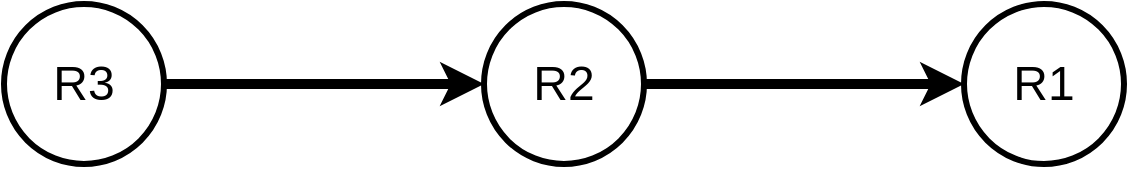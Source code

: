 <mxfile version="14.6.13" type="device"><diagram id="M_V8Fia1UnhVYkSzvbVR" name="第 1 页"><mxGraphModel dx="865" dy="506" grid="1" gridSize="10" guides="1" tooltips="1" connect="1" arrows="1" fold="1" page="1" pageScale="1" pageWidth="827" pageHeight="1169" math="0" shadow="0"><root><mxCell id="0"/><mxCell id="1" parent="0"/><mxCell id="c-NPa6nbUTQ7GwdQx8Gg-4" style="edgeStyle=orthogonalEdgeStyle;rounded=0;orthogonalLoop=1;jettySize=auto;html=1;entryX=0;entryY=0.5;entryDx=0;entryDy=0;strokeWidth=5;fontSize=24;" edge="1" parent="1" source="c-NPa6nbUTQ7GwdQx8Gg-1" target="c-NPa6nbUTQ7GwdQx8Gg-2"><mxGeometry relative="1" as="geometry"/></mxCell><mxCell id="c-NPa6nbUTQ7GwdQx8Gg-1" value="R3" style="ellipse;whiteSpace=wrap;html=1;aspect=fixed;fontSize=24;strokeWidth=3;" vertex="1" parent="1"><mxGeometry x="120" y="240" width="80" height="80" as="geometry"/></mxCell><mxCell id="c-NPa6nbUTQ7GwdQx8Gg-5" style="edgeStyle=orthogonalEdgeStyle;rounded=0;orthogonalLoop=1;jettySize=auto;html=1;entryX=0;entryY=0.5;entryDx=0;entryDy=0;strokeWidth=5;fontSize=24;" edge="1" parent="1" source="c-NPa6nbUTQ7GwdQx8Gg-2" target="c-NPa6nbUTQ7GwdQx8Gg-3"><mxGeometry relative="1" as="geometry"/></mxCell><mxCell id="c-NPa6nbUTQ7GwdQx8Gg-2" value="R2" style="ellipse;whiteSpace=wrap;html=1;aspect=fixed;fontSize=24;strokeWidth=3;" vertex="1" parent="1"><mxGeometry x="360" y="240" width="80" height="80" as="geometry"/></mxCell><mxCell id="c-NPa6nbUTQ7GwdQx8Gg-3" value="R1" style="ellipse;whiteSpace=wrap;html=1;aspect=fixed;fontSize=24;strokeWidth=3;" vertex="1" parent="1"><mxGeometry x="600" y="240" width="80" height="80" as="geometry"/></mxCell></root></mxGraphModel></diagram></mxfile>